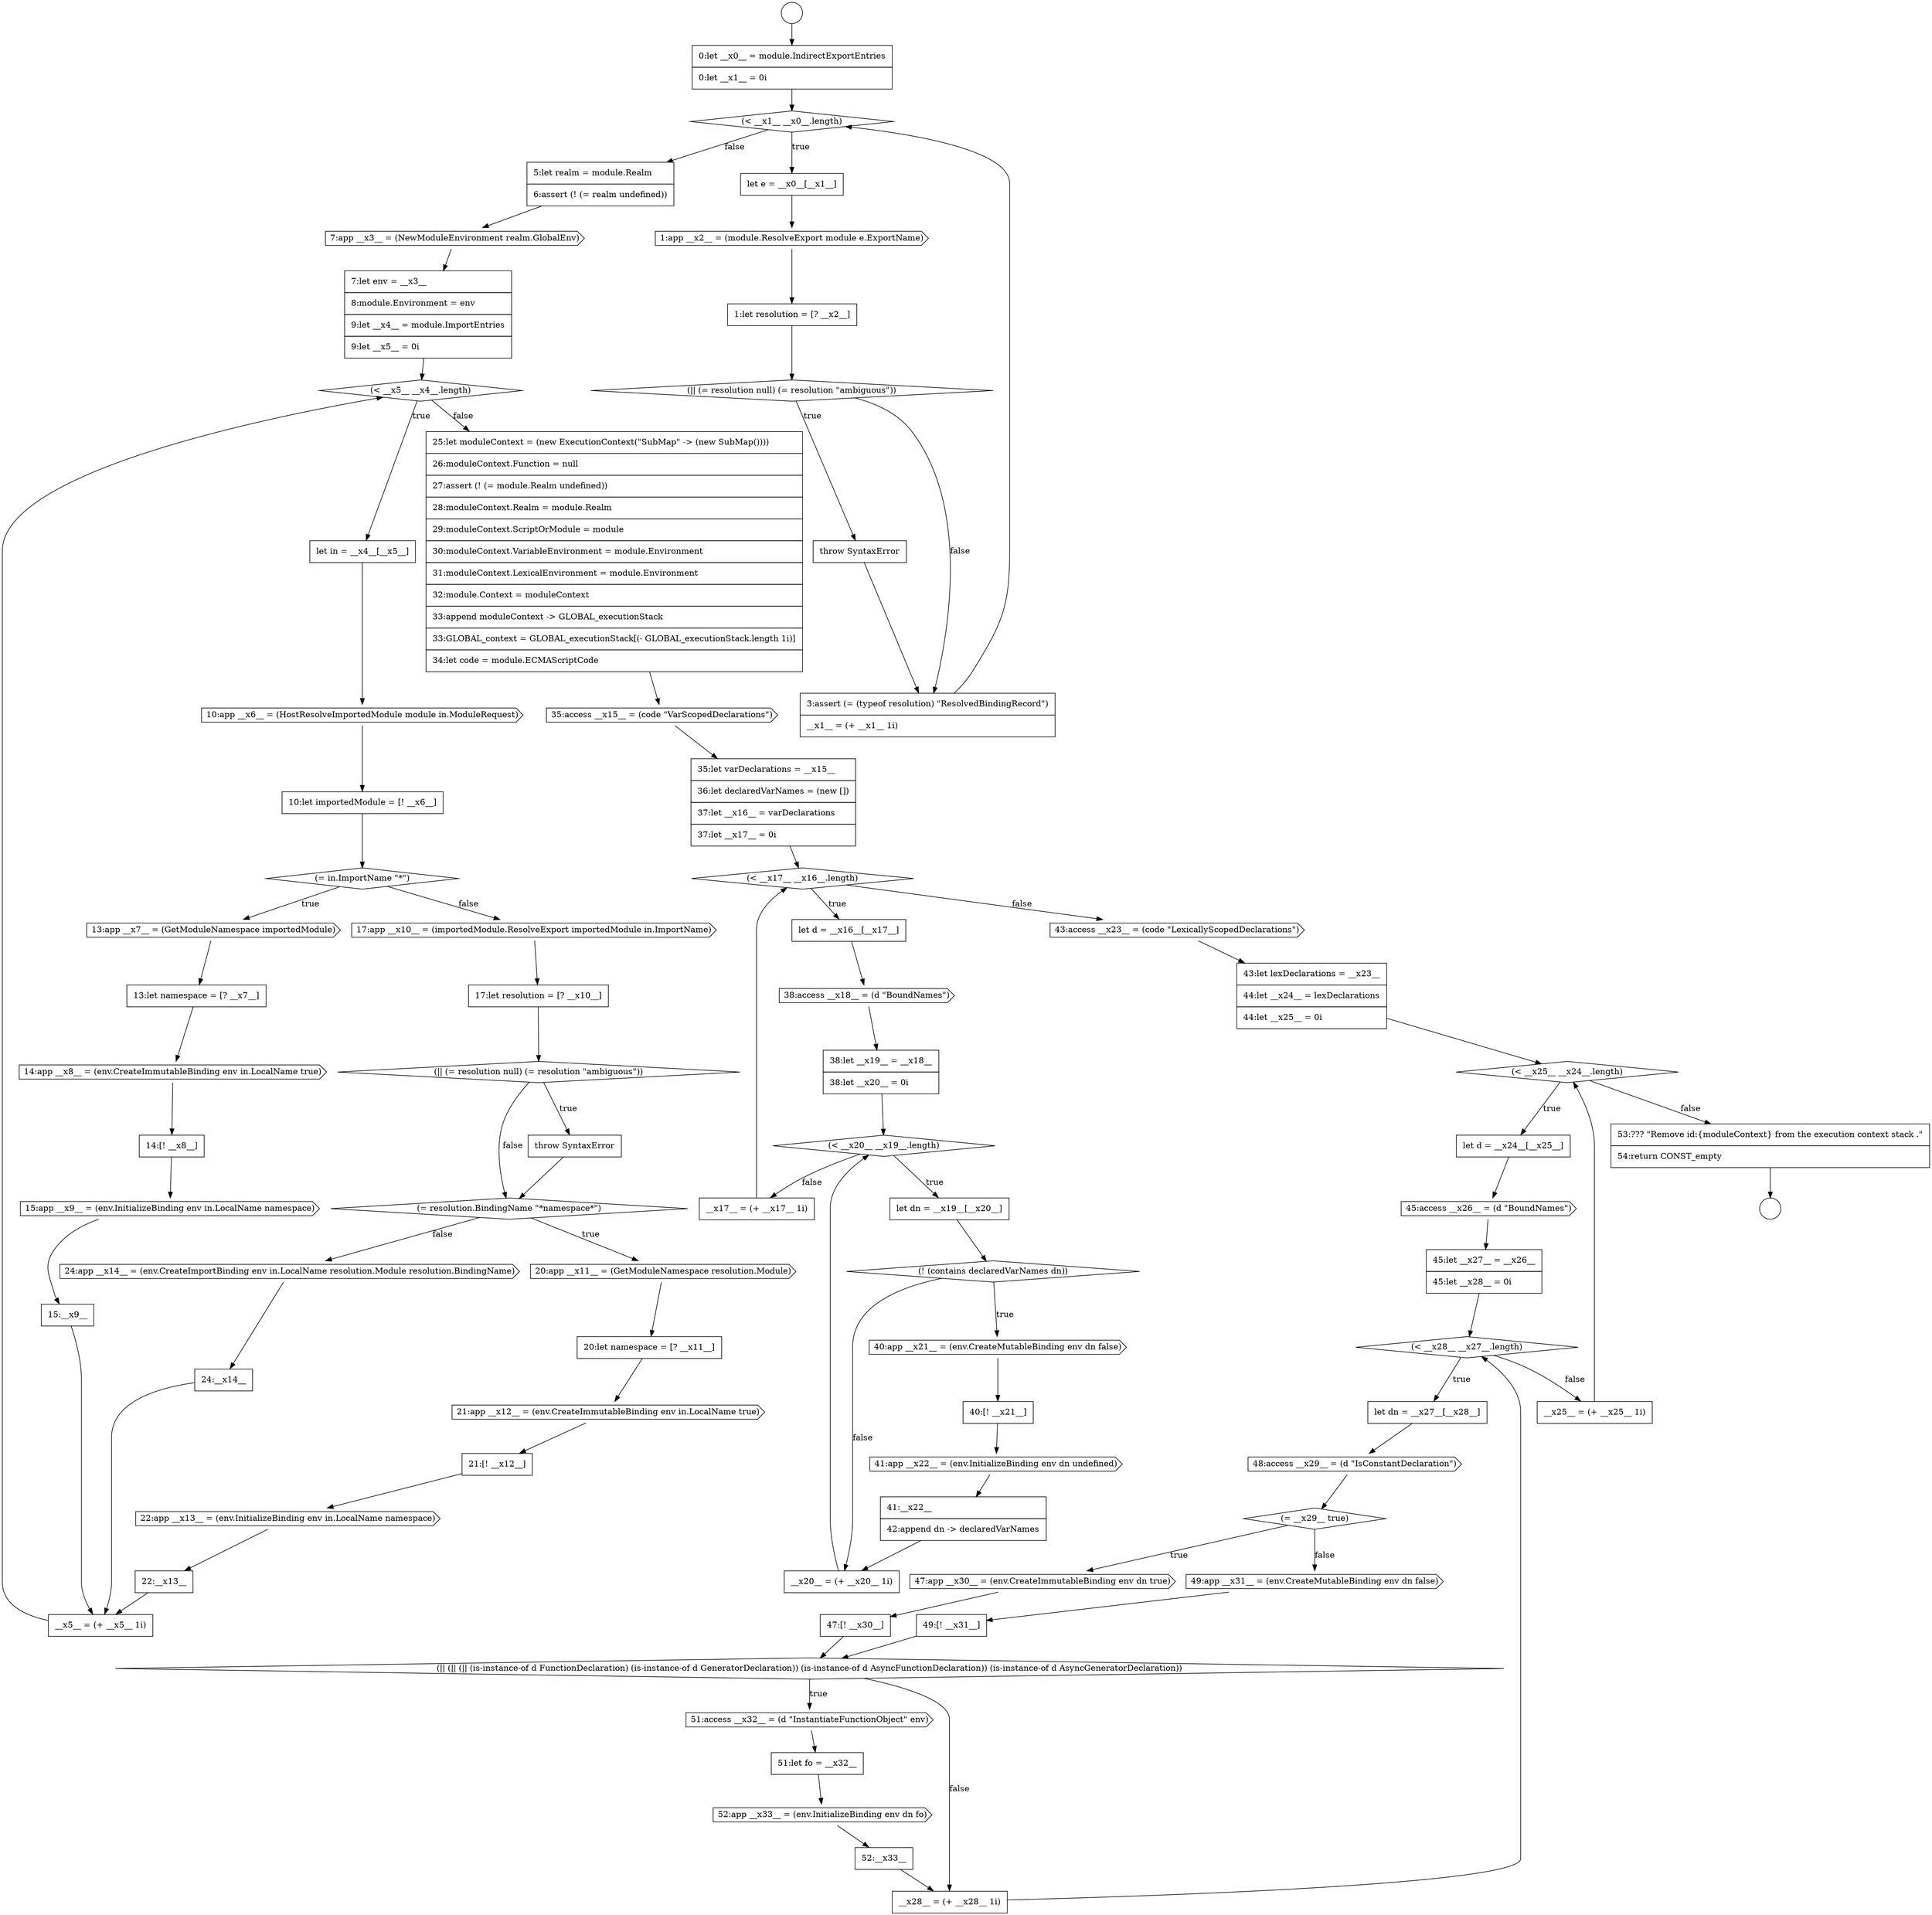 digraph {
  node11024 [shape=none, margin=0, label=<<font color="black">
    <table border="0" cellborder="1" cellspacing="0" cellpadding="10">
      <tr><td align="left">0:let __x0__ = module.IndirectExportEntries</td></tr>
      <tr><td align="left">0:let __x1__ = 0i</td></tr>
    </table>
  </font>> color="black" fillcolor="white" style=filled]
  node11047 [shape=none, margin=0, label=<<font color="black">
    <table border="0" cellborder="1" cellspacing="0" cellpadding="10">
      <tr><td align="left">17:let resolution = [? __x10__]</td></tr>
    </table>
  </font>> color="black" fillcolor="white" style=filled]
  node11042 [shape=cds, label=<<font color="black">14:app __x8__ = (env.CreateImmutableBinding env in.LocalName true)</font>> color="black" fillcolor="white" style=filled]
  node11092 [shape=none, margin=0, label=<<font color="black">
    <table border="0" cellborder="1" cellspacing="0" cellpadding="10">
      <tr><td align="left">51:let fo = __x32__</td></tr>
    </table>
  </font>> color="black" fillcolor="white" style=filled]
  node11041 [shape=none, margin=0, label=<<font color="black">
    <table border="0" cellborder="1" cellspacing="0" cellpadding="10">
      <tr><td align="left">13:let namespace = [? __x7__]</td></tr>
    </table>
  </font>> color="black" fillcolor="white" style=filled]
  node11045 [shape=none, margin=0, label=<<font color="black">
    <table border="0" cellborder="1" cellspacing="0" cellpadding="10">
      <tr><td align="left">15:__x9__</td></tr>
    </table>
  </font>> color="black" fillcolor="white" style=filled]
  node11044 [shape=cds, label=<<font color="black">15:app __x9__ = (env.InitializeBinding env in.LocalName namespace)</font>> color="black" fillcolor="white" style=filled]
  node11071 [shape=none, margin=0, label=<<font color="black">
    <table border="0" cellborder="1" cellspacing="0" cellpadding="10">
      <tr><td align="left">40:[! __x21__]</td></tr>
    </table>
  </font>> color="black" fillcolor="white" style=filled]
  node11035 [shape=diamond, label=<<font color="black">(&lt; __x5__ __x4__.length)</font>> color="black" fillcolor="white" style=filled]
  node11050 [shape=diamond, label=<<font color="black">(= resolution.BindingName &quot;*namespace*&quot;)</font>> color="black" fillcolor="white" style=filled]
  node11043 [shape=none, margin=0, label=<<font color="black">
    <table border="0" cellborder="1" cellspacing="0" cellpadding="10">
      <tr><td align="left">14:[! __x8__]</td></tr>
    </table>
  </font>> color="black" fillcolor="white" style=filled]
  node11090 [shape=diamond, label=<<font color="black">(|| (|| (|| (is-instance-of d FunctionDeclaration) (is-instance-of d GeneratorDeclaration)) (is-instance-of d AsyncFunctionDeclaration)) (is-instance-of d AsyncGeneratorDeclaration))</font>> color="black" fillcolor="white" style=filled]
  node11080 [shape=cds, label=<<font color="black">45:access __x26__ = (d &quot;BoundNames&quot;)</font>> color="black" fillcolor="white" style=filled]
  node11072 [shape=cds, label=<<font color="black">41:app __x22__ = (env.InitializeBinding env dn undefined)</font>> color="black" fillcolor="white" style=filled]
  node11029 [shape=diamond, label=<<font color="black">(|| (= resolution null) (= resolution &quot;ambiguous&quot;))</font>> color="black" fillcolor="white" style=filled]
  node11058 [shape=none, margin=0, label=<<font color="black">
    <table border="0" cellborder="1" cellspacing="0" cellpadding="10">
      <tr><td align="left">24:__x14__</td></tr>
    </table>
  </font>> color="black" fillcolor="white" style=filled]
  node11075 [shape=none, margin=0, label=<<font color="black">
    <table border="0" cellborder="1" cellspacing="0" cellpadding="10">
      <tr><td align="left">__x17__ = (+ __x17__ 1i)</td></tr>
    </table>
  </font>> color="black" fillcolor="white" style=filled]
  node11055 [shape=cds, label=<<font color="black">22:app __x13__ = (env.InitializeBinding env in.LocalName namespace)</font>> color="black" fillcolor="white" style=filled]
  node11068 [shape=none, margin=0, label=<<font color="black">
    <table border="0" cellborder="1" cellspacing="0" cellpadding="10">
      <tr><td align="left">let dn = __x19__[__x20__]</td></tr>
    </table>
  </font>> color="black" fillcolor="white" style=filled]
  node11025 [shape=diamond, label=<<font color="black">(&lt; __x1__ __x0__.length)</font>> color="black" fillcolor="white" style=filled]
  node11087 [shape=none, margin=0, label=<<font color="black">
    <table border="0" cellborder="1" cellspacing="0" cellpadding="10">
      <tr><td align="left">47:[! __x30__]</td></tr>
    </table>
  </font>> color="black" fillcolor="white" style=filled]
  node11051 [shape=cds, label=<<font color="black">20:app __x11__ = (GetModuleNamespace resolution.Module)</font>> color="black" fillcolor="white" style=filled]
  node11040 [shape=cds, label=<<font color="black">13:app __x7__ = (GetModuleNamespace importedModule)</font>> color="black" fillcolor="white" style=filled]
  node11064 [shape=none, margin=0, label=<<font color="black">
    <table border="0" cellborder="1" cellspacing="0" cellpadding="10">
      <tr><td align="left">let d = __x16__[__x17__]</td></tr>
    </table>
  </font>> color="black" fillcolor="white" style=filled]
  node11083 [shape=none, margin=0, label=<<font color="black">
    <table border="0" cellborder="1" cellspacing="0" cellpadding="10">
      <tr><td align="left">let dn = __x27__[__x28__]</td></tr>
    </table>
  </font>> color="black" fillcolor="white" style=filled]
  node11036 [shape=none, margin=0, label=<<font color="black">
    <table border="0" cellborder="1" cellspacing="0" cellpadding="10">
      <tr><td align="left">let in = __x4__[__x5__]</td></tr>
    </table>
  </font>> color="black" fillcolor="white" style=filled]
  node11079 [shape=none, margin=0, label=<<font color="black">
    <table border="0" cellborder="1" cellspacing="0" cellpadding="10">
      <tr><td align="left">let d = __x24__[__x25__]</td></tr>
    </table>
  </font>> color="black" fillcolor="white" style=filled]
  node11032 [shape=none, margin=0, label=<<font color="black">
    <table border="0" cellborder="1" cellspacing="0" cellpadding="10">
      <tr><td align="left">5:let realm = module.Realm</td></tr>
      <tr><td align="left">6:assert (! (= realm undefined))</td></tr>
    </table>
  </font>> color="black" fillcolor="white" style=filled]
  node11069 [shape=diamond, label=<<font color="black">(! (contains declaredVarNames dn))</font>> color="black" fillcolor="white" style=filled]
  node11037 [shape=cds, label=<<font color="black">10:app __x6__ = (HostResolveImportedModule module in.ModuleRequest)</font>> color="black" fillcolor="white" style=filled]
  node11074 [shape=none, margin=0, label=<<font color="black">
    <table border="0" cellborder="1" cellspacing="0" cellpadding="10">
      <tr><td align="left">__x20__ = (+ __x20__ 1i)</td></tr>
    </table>
  </font>> color="black" fillcolor="white" style=filled]
  node11056 [shape=none, margin=0, label=<<font color="black">
    <table border="0" cellborder="1" cellspacing="0" cellpadding="10">
      <tr><td align="left">22:__x13__</td></tr>
    </table>
  </font>> color="black" fillcolor="white" style=filled]
  node11096 [shape=none, margin=0, label=<<font color="black">
    <table border="0" cellborder="1" cellspacing="0" cellpadding="10">
      <tr><td align="left">__x25__ = (+ __x25__ 1i)</td></tr>
    </table>
  </font>> color="black" fillcolor="white" style=filled]
  node11057 [shape=cds, label=<<font color="black">24:app __x14__ = (env.CreateImportBinding env in.LocalName resolution.Module resolution.BindingName)</font>> color="black" fillcolor="white" style=filled]
  node11089 [shape=none, margin=0, label=<<font color="black">
    <table border="0" cellborder="1" cellspacing="0" cellpadding="10">
      <tr><td align="left">49:[! __x31__]</td></tr>
    </table>
  </font>> color="black" fillcolor="white" style=filled]
  node11088 [shape=cds, label=<<font color="black">49:app __x31__ = (env.CreateMutableBinding env dn false)</font>> color="black" fillcolor="white" style=filled]
  node11046 [shape=cds, label=<<font color="black">17:app __x10__ = (importedModule.ResolveExport importedModule in.ImportName)</font>> color="black" fillcolor="white" style=filled]
  node11097 [shape=none, margin=0, label=<<font color="black">
    <table border="0" cellborder="1" cellspacing="0" cellpadding="10">
      <tr><td align="left">53:??? &quot;Remove id:{moduleContext} from the execution context stack .&quot;</td></tr>
      <tr><td align="left">54:return CONST_empty</td></tr>
    </table>
  </font>> color="black" fillcolor="white" style=filled]
  node11026 [shape=none, margin=0, label=<<font color="black">
    <table border="0" cellborder="1" cellspacing="0" cellpadding="10">
      <tr><td align="left">let e = __x0__[__x1__]</td></tr>
    </table>
  </font>> color="black" fillcolor="white" style=filled]
  node11023 [shape=circle label=" " color="black" fillcolor="white" style=filled]
  node11052 [shape=none, margin=0, label=<<font color="black">
    <table border="0" cellborder="1" cellspacing="0" cellpadding="10">
      <tr><td align="left">20:let namespace = [? __x11__]</td></tr>
    </table>
  </font>> color="black" fillcolor="white" style=filled]
  node11061 [shape=cds, label=<<font color="black">35:access __x15__ = (code &quot;VarScopedDeclarations&quot;)</font>> color="black" fillcolor="white" style=filled]
  node11093 [shape=cds, label=<<font color="black">52:app __x33__ = (env.InitializeBinding env dn fo)</font>> color="black" fillcolor="white" style=filled]
  node11031 [shape=none, margin=0, label=<<font color="black">
    <table border="0" cellborder="1" cellspacing="0" cellpadding="10">
      <tr><td align="left">3:assert (= (typeof resolution) &quot;ResolvedBindingRecord&quot;)</td></tr>
      <tr><td align="left">__x1__ = (+ __x1__ 1i)</td></tr>
    </table>
  </font>> color="black" fillcolor="white" style=filled]
  node11084 [shape=cds, label=<<font color="black">48:access __x29__ = (d &quot;IsConstantDeclaration&quot;)</font>> color="black" fillcolor="white" style=filled]
  node11065 [shape=cds, label=<<font color="black">38:access __x18__ = (d &quot;BoundNames&quot;)</font>> color="black" fillcolor="white" style=filled]
  node11033 [shape=cds, label=<<font color="black">7:app __x3__ = (NewModuleEnvironment realm.GlobalEnv)</font>> color="black" fillcolor="white" style=filled]
  node11063 [shape=diamond, label=<<font color="black">(&lt; __x17__ __x16__.length)</font>> color="black" fillcolor="white" style=filled]
  node11070 [shape=cds, label=<<font color="black">40:app __x21__ = (env.CreateMutableBinding env dn false)</font>> color="black" fillcolor="white" style=filled]
  node11060 [shape=none, margin=0, label=<<font color="black">
    <table border="0" cellborder="1" cellspacing="0" cellpadding="10">
      <tr><td align="left">25:let moduleContext = (new ExecutionContext(&quot;SubMap&quot; -&gt; (new SubMap())))</td></tr>
      <tr><td align="left">26:moduleContext.Function = null</td></tr>
      <tr><td align="left">27:assert (! (= module.Realm undefined))</td></tr>
      <tr><td align="left">28:moduleContext.Realm = module.Realm</td></tr>
      <tr><td align="left">29:moduleContext.ScriptOrModule = module</td></tr>
      <tr><td align="left">30:moduleContext.VariableEnvironment = module.Environment</td></tr>
      <tr><td align="left">31:moduleContext.LexicalEnvironment = module.Environment</td></tr>
      <tr><td align="left">32:module.Context = moduleContext</td></tr>
      <tr><td align="left">33:append moduleContext -&gt; GLOBAL_executionStack</td></tr>
      <tr><td align="left">33:GLOBAL_context = GLOBAL_executionStack[(- GLOBAL_executionStack.length 1i)]</td></tr>
      <tr><td align="left">34:let code = module.ECMAScriptCode</td></tr>
    </table>
  </font>> color="black" fillcolor="white" style=filled]
  node11085 [shape=diamond, label=<<font color="black">(= __x29__ true)</font>> color="black" fillcolor="white" style=filled]
  node11053 [shape=cds, label=<<font color="black">21:app __x12__ = (env.CreateImmutableBinding env in.LocalName true)</font>> color="black" fillcolor="white" style=filled]
  node11038 [shape=none, margin=0, label=<<font color="black">
    <table border="0" cellborder="1" cellspacing="0" cellpadding="10">
      <tr><td align="left">10:let importedModule = [! __x6__]</td></tr>
    </table>
  </font>> color="black" fillcolor="white" style=filled]
  node11078 [shape=diamond, label=<<font color="black">(&lt; __x25__ __x24__.length)</font>> color="black" fillcolor="white" style=filled]
  node11073 [shape=none, margin=0, label=<<font color="black">
    <table border="0" cellborder="1" cellspacing="0" cellpadding="10">
      <tr><td align="left">41:__x22__</td></tr>
      <tr><td align="left">42:append dn -&gt; declaredVarNames</td></tr>
    </table>
  </font>> color="black" fillcolor="white" style=filled]
  node11095 [shape=none, margin=0, label=<<font color="black">
    <table border="0" cellborder="1" cellspacing="0" cellpadding="10">
      <tr><td align="left">__x28__ = (+ __x28__ 1i)</td></tr>
    </table>
  </font>> color="black" fillcolor="white" style=filled]
  node11062 [shape=none, margin=0, label=<<font color="black">
    <table border="0" cellborder="1" cellspacing="0" cellpadding="10">
      <tr><td align="left">35:let varDeclarations = __x15__</td></tr>
      <tr><td align="left">36:let declaredVarNames = (new [])</td></tr>
      <tr><td align="left">37:let __x16__ = varDeclarations</td></tr>
      <tr><td align="left">37:let __x17__ = 0i</td></tr>
    </table>
  </font>> color="black" fillcolor="white" style=filled]
  node11077 [shape=none, margin=0, label=<<font color="black">
    <table border="0" cellborder="1" cellspacing="0" cellpadding="10">
      <tr><td align="left">43:let lexDeclarations = __x23__</td></tr>
      <tr><td align="left">44:let __x24__ = lexDeclarations</td></tr>
      <tr><td align="left">44:let __x25__ = 0i</td></tr>
    </table>
  </font>> color="black" fillcolor="white" style=filled]
  node11030 [shape=none, margin=0, label=<<font color="black">
    <table border="0" cellborder="1" cellspacing="0" cellpadding="10">
      <tr><td align="left">throw SyntaxError</td></tr>
    </table>
  </font>> color="black" fillcolor="white" style=filled]
  node11066 [shape=none, margin=0, label=<<font color="black">
    <table border="0" cellborder="1" cellspacing="0" cellpadding="10">
      <tr><td align="left">38:let __x19__ = __x18__</td></tr>
      <tr><td align="left">38:let __x20__ = 0i</td></tr>
    </table>
  </font>> color="black" fillcolor="white" style=filled]
  node11027 [shape=cds, label=<<font color="black">1:app __x2__ = (module.ResolveExport module e.ExportName)</font>> color="black" fillcolor="white" style=filled]
  node11022 [shape=circle label=" " color="black" fillcolor="white" style=filled]
  node11081 [shape=none, margin=0, label=<<font color="black">
    <table border="0" cellborder="1" cellspacing="0" cellpadding="10">
      <tr><td align="left">45:let __x27__ = __x26__</td></tr>
      <tr><td align="left">45:let __x28__ = 0i</td></tr>
    </table>
  </font>> color="black" fillcolor="white" style=filled]
  node11034 [shape=none, margin=0, label=<<font color="black">
    <table border="0" cellborder="1" cellspacing="0" cellpadding="10">
      <tr><td align="left">7:let env = __x3__</td></tr>
      <tr><td align="left">8:module.Environment = env</td></tr>
      <tr><td align="left">9:let __x4__ = module.ImportEntries</td></tr>
      <tr><td align="left">9:let __x5__ = 0i</td></tr>
    </table>
  </font>> color="black" fillcolor="white" style=filled]
  node11049 [shape=none, margin=0, label=<<font color="black">
    <table border="0" cellborder="1" cellspacing="0" cellpadding="10">
      <tr><td align="left">throw SyntaxError</td></tr>
    </table>
  </font>> color="black" fillcolor="white" style=filled]
  node11094 [shape=none, margin=0, label=<<font color="black">
    <table border="0" cellborder="1" cellspacing="0" cellpadding="10">
      <tr><td align="left">52:__x33__</td></tr>
    </table>
  </font>> color="black" fillcolor="white" style=filled]
  node11054 [shape=none, margin=0, label=<<font color="black">
    <table border="0" cellborder="1" cellspacing="0" cellpadding="10">
      <tr><td align="left">21:[! __x12__]</td></tr>
    </table>
  </font>> color="black" fillcolor="white" style=filled]
  node11059 [shape=none, margin=0, label=<<font color="black">
    <table border="0" cellborder="1" cellspacing="0" cellpadding="10">
      <tr><td align="left">__x5__ = (+ __x5__ 1i)</td></tr>
    </table>
  </font>> color="black" fillcolor="white" style=filled]
  node11076 [shape=cds, label=<<font color="black">43:access __x23__ = (code &quot;LexicallyScopedDeclarations&quot;)</font>> color="black" fillcolor="white" style=filled]
  node11039 [shape=diamond, label=<<font color="black">(= in.ImportName &quot;*&quot;)</font>> color="black" fillcolor="white" style=filled]
  node11091 [shape=cds, label=<<font color="black">51:access __x32__ = (d &quot;InstantiateFunctionObject&quot; env)</font>> color="black" fillcolor="white" style=filled]
  node11082 [shape=diamond, label=<<font color="black">(&lt; __x28__ __x27__.length)</font>> color="black" fillcolor="white" style=filled]
  node11067 [shape=diamond, label=<<font color="black">(&lt; __x20__ __x19__.length)</font>> color="black" fillcolor="white" style=filled]
  node11028 [shape=none, margin=0, label=<<font color="black">
    <table border="0" cellborder="1" cellspacing="0" cellpadding="10">
      <tr><td align="left">1:let resolution = [? __x2__]</td></tr>
    </table>
  </font>> color="black" fillcolor="white" style=filled]
  node11086 [shape=cds, label=<<font color="black">47:app __x30__ = (env.CreateImmutableBinding env dn true)</font>> color="black" fillcolor="white" style=filled]
  node11048 [shape=diamond, label=<<font color="black">(|| (= resolution null) (= resolution &quot;ambiguous&quot;))</font>> color="black" fillcolor="white" style=filled]
  node11096 -> node11078 [ color="black"]
  node11082 -> node11083 [label=<<font color="black">true</font>> color="black"]
  node11082 -> node11096 [label=<<font color="black">false</font>> color="black"]
  node11049 -> node11050 [ color="black"]
  node11032 -> node11033 [ color="black"]
  node11046 -> node11047 [ color="black"]
  node11085 -> node11086 [label=<<font color="black">true</font>> color="black"]
  node11085 -> node11088 [label=<<font color="black">false</font>> color="black"]
  node11095 -> node11082 [ color="black"]
  node11025 -> node11026 [label=<<font color="black">true</font>> color="black"]
  node11025 -> node11032 [label=<<font color="black">false</font>> color="black"]
  node11073 -> node11074 [ color="black"]
  node11094 -> node11095 [ color="black"]
  node11092 -> node11093 [ color="black"]
  node11087 -> node11090 [ color="black"]
  node11054 -> node11055 [ color="black"]
  node11080 -> node11081 [ color="black"]
  node11022 -> node11024 [ color="black"]
  node11086 -> node11087 [ color="black"]
  node11044 -> node11045 [ color="black"]
  node11072 -> node11073 [ color="black"]
  node11059 -> node11035 [ color="black"]
  node11048 -> node11049 [label=<<font color="black">true</font>> color="black"]
  node11048 -> node11050 [label=<<font color="black">false</font>> color="black"]
  node11062 -> node11063 [ color="black"]
  node11045 -> node11059 [ color="black"]
  node11034 -> node11035 [ color="black"]
  node11079 -> node11080 [ color="black"]
  node11028 -> node11029 [ color="black"]
  node11066 -> node11067 [ color="black"]
  node11031 -> node11025 [ color="black"]
  node11039 -> node11040 [label=<<font color="black">true</font>> color="black"]
  node11039 -> node11046 [label=<<font color="black">false</font>> color="black"]
  node11038 -> node11039 [ color="black"]
  node11088 -> node11089 [ color="black"]
  node11093 -> node11094 [ color="black"]
  node11081 -> node11082 [ color="black"]
  node11035 -> node11036 [label=<<font color="black">true</font>> color="black"]
  node11035 -> node11060 [label=<<font color="black">false</font>> color="black"]
  node11036 -> node11037 [ color="black"]
  node11041 -> node11042 [ color="black"]
  node11029 -> node11030 [label=<<font color="black">true</font>> color="black"]
  node11029 -> node11031 [label=<<font color="black">false</font>> color="black"]
  node11064 -> node11065 [ color="black"]
  node11074 -> node11067 [ color="black"]
  node11024 -> node11025 [ color="black"]
  node11056 -> node11059 [ color="black"]
  node11078 -> node11079 [label=<<font color="black">true</font>> color="black"]
  node11078 -> node11097 [label=<<font color="black">false</font>> color="black"]
  node11090 -> node11091 [label=<<font color="black">true</font>> color="black"]
  node11090 -> node11095 [label=<<font color="black">false</font>> color="black"]
  node11083 -> node11084 [ color="black"]
  node11061 -> node11062 [ color="black"]
  node11065 -> node11066 [ color="black"]
  node11075 -> node11063 [ color="black"]
  node11052 -> node11053 [ color="black"]
  node11076 -> node11077 [ color="black"]
  node11055 -> node11056 [ color="black"]
  node11047 -> node11048 [ color="black"]
  node11060 -> node11061 [ color="black"]
  node11033 -> node11034 [ color="black"]
  node11042 -> node11043 [ color="black"]
  node11084 -> node11085 [ color="black"]
  node11063 -> node11064 [label=<<font color="black">true</font>> color="black"]
  node11063 -> node11076 [label=<<font color="black">false</font>> color="black"]
  node11050 -> node11051 [label=<<font color="black">true</font>> color="black"]
  node11050 -> node11057 [label=<<font color="black">false</font>> color="black"]
  node11097 -> node11023 [ color="black"]
  node11058 -> node11059 [ color="black"]
  node11057 -> node11058 [ color="black"]
  node11068 -> node11069 [ color="black"]
  node11027 -> node11028 [ color="black"]
  node11030 -> node11031 [ color="black"]
  node11043 -> node11044 [ color="black"]
  node11067 -> node11068 [label=<<font color="black">true</font>> color="black"]
  node11067 -> node11075 [label=<<font color="black">false</font>> color="black"]
  node11051 -> node11052 [ color="black"]
  node11069 -> node11070 [label=<<font color="black">true</font>> color="black"]
  node11069 -> node11074 [label=<<font color="black">false</font>> color="black"]
  node11089 -> node11090 [ color="black"]
  node11053 -> node11054 [ color="black"]
  node11026 -> node11027 [ color="black"]
  node11040 -> node11041 [ color="black"]
  node11037 -> node11038 [ color="black"]
  node11071 -> node11072 [ color="black"]
  node11091 -> node11092 [ color="black"]
  node11077 -> node11078 [ color="black"]
  node11070 -> node11071 [ color="black"]
}

